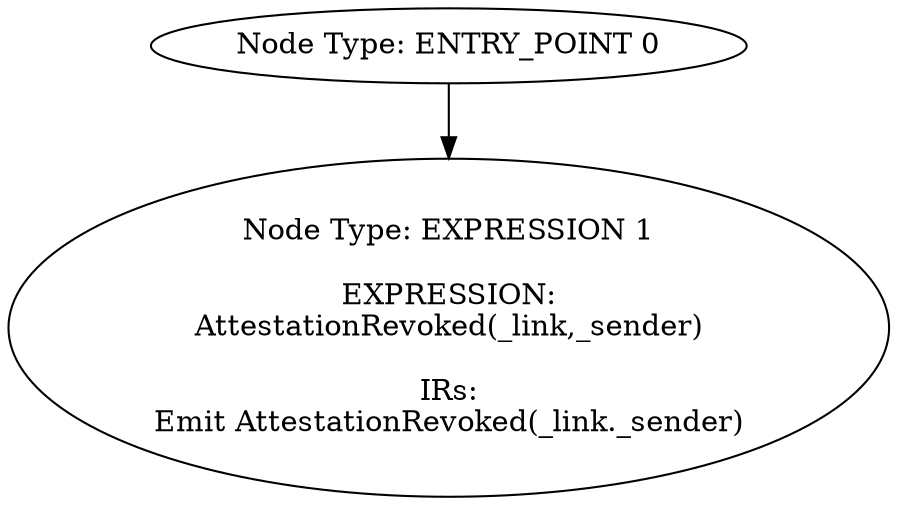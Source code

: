 digraph{
0[label="Node Type: ENTRY_POINT 0
"];
0->1;
1[label="Node Type: EXPRESSION 1

EXPRESSION:
AttestationRevoked(_link,_sender)

IRs:
Emit AttestationRevoked(_link._sender)"];
}

